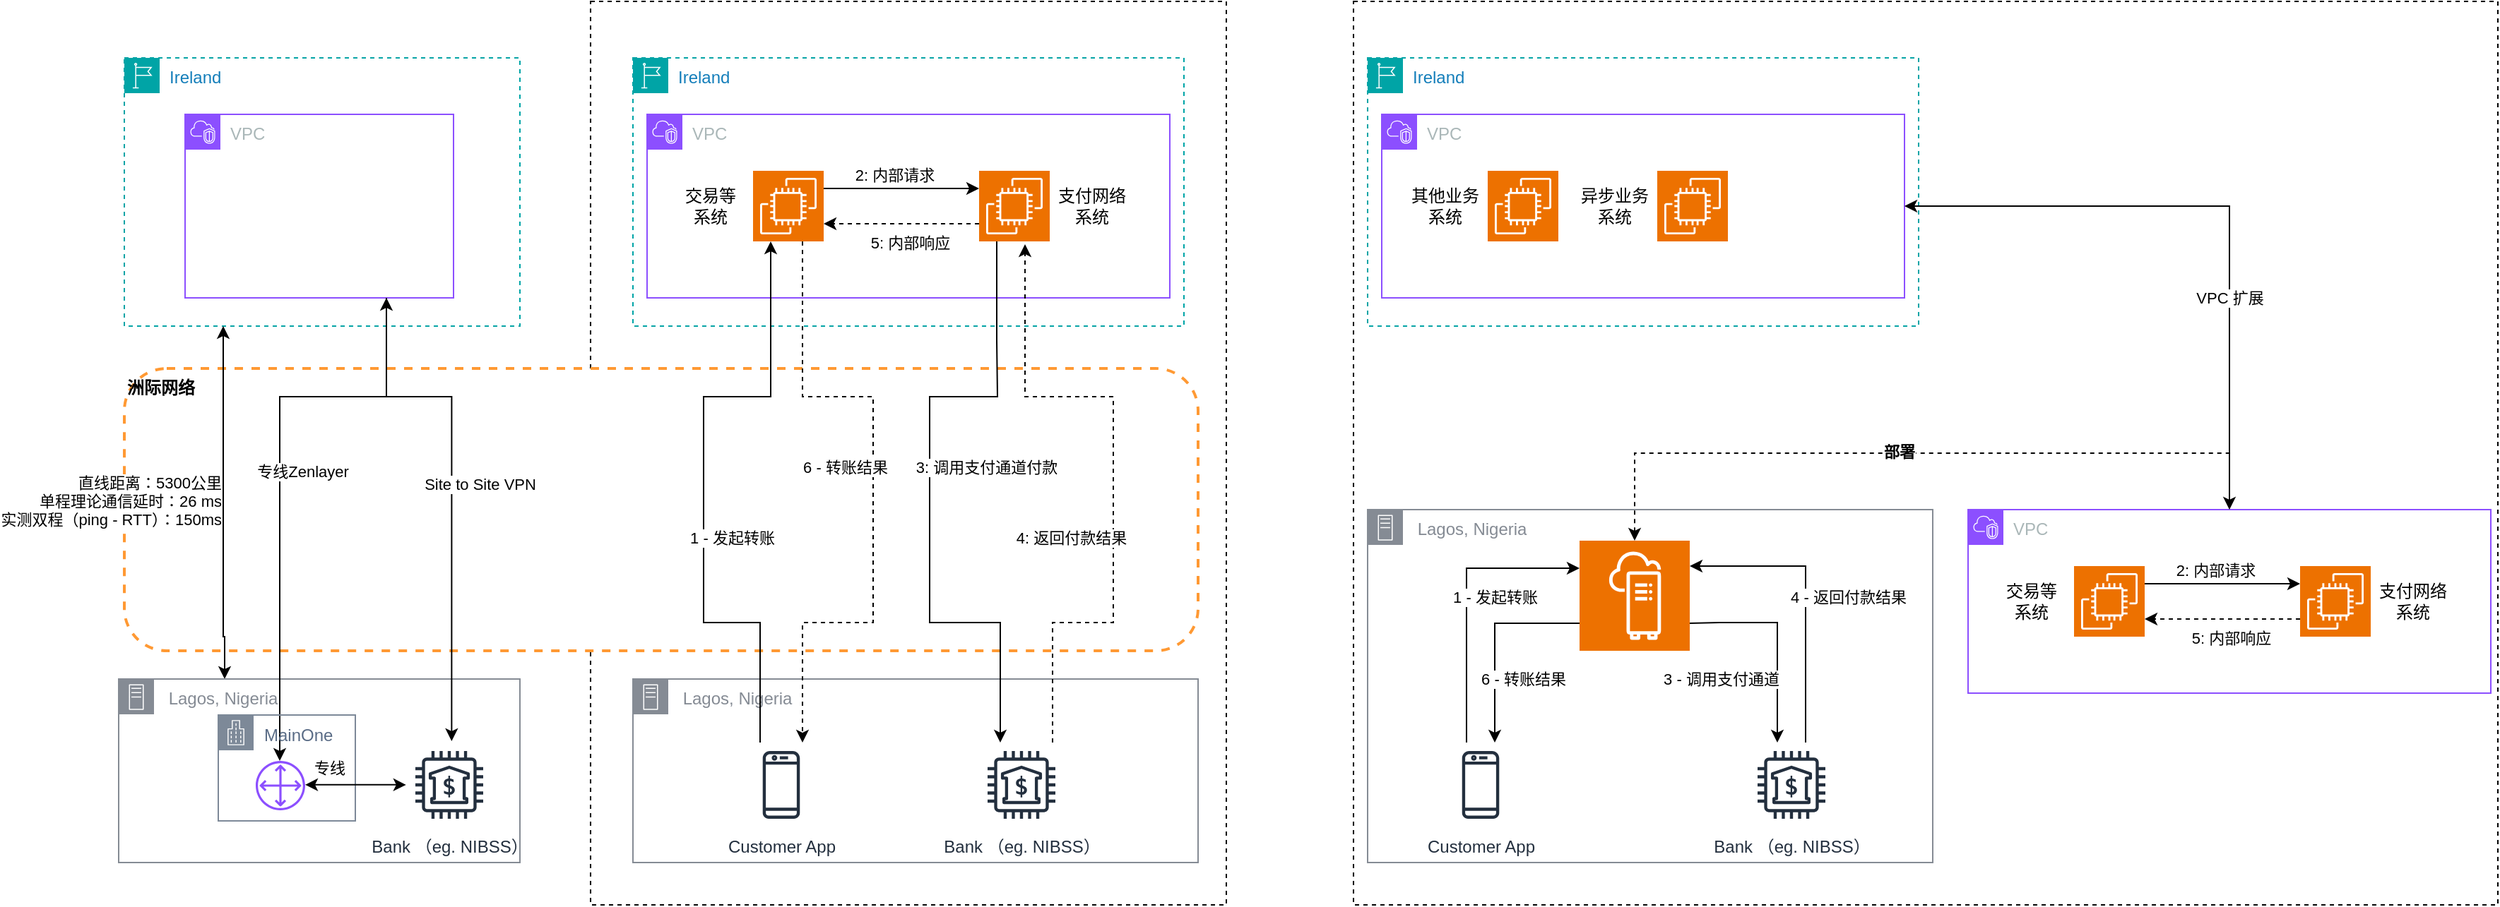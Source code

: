 <mxfile version="25.0.3">
  <diagram name="Page-1" id="vhnvMHrt_a1CEZoYM-v-">
    <mxGraphModel dx="1997" dy="628" grid="1" gridSize="10" guides="1" tooltips="1" connect="1" arrows="1" fold="1" page="1" pageScale="1" pageWidth="850" pageHeight="1100" math="0" shadow="0">
      <root>
        <mxCell id="0" />
        <mxCell id="1" parent="0" />
        <mxCell id="mci8jlUVSB_yOoJ_BDAq-101" value="" style="rounded=0;whiteSpace=wrap;html=1;dashed=1;" vertex="1" parent="1">
          <mxGeometry x="910" y="40" width="810" height="640" as="geometry" />
        </mxCell>
        <mxCell id="mci8jlUVSB_yOoJ_BDAq-66" value="Ireland" style="points=[[0,0],[0.25,0],[0.5,0],[0.75,0],[1,0],[1,0.25],[1,0.5],[1,0.75],[1,1],[0.75,1],[0.5,1],[0.25,1],[0,1],[0,0.75],[0,0.5],[0,0.25]];outlineConnect=0;gradientColor=none;html=1;whiteSpace=wrap;fontSize=12;fontStyle=0;container=1;pointerEvents=0;collapsible=0;recursiveResize=0;shape=mxgraph.aws4.group;grIcon=mxgraph.aws4.group_region;strokeColor=#00A4A6;fillColor=none;verticalAlign=top;align=left;spacingLeft=30;fontColor=#147EBA;dashed=1;" vertex="1" parent="1">
          <mxGeometry x="920" y="80" width="390" height="190" as="geometry" />
        </mxCell>
        <mxCell id="mci8jlUVSB_yOoJ_BDAq-84" value="VPC" style="points=[[0,0],[0.25,0],[0.5,0],[0.75,0],[1,0],[1,0.25],[1,0.5],[1,0.75],[1,1],[0.75,1],[0.5,1],[0.25,1],[0,1],[0,0.75],[0,0.5],[0,0.25]];outlineConnect=0;gradientColor=none;html=1;whiteSpace=wrap;fontSize=12;fontStyle=0;container=1;pointerEvents=0;collapsible=0;recursiveResize=0;shape=mxgraph.aws4.group;grIcon=mxgraph.aws4.group_vpc2;strokeColor=#8C4FFF;fillColor=none;verticalAlign=top;align=left;spacingLeft=30;fontColor=#AAB7B8;dashed=0;" vertex="1" parent="mci8jlUVSB_yOoJ_BDAq-66">
          <mxGeometry x="10" y="40" width="370" height="130" as="geometry" />
        </mxCell>
        <mxCell id="mci8jlUVSB_yOoJ_BDAq-85" value="" style="sketch=0;points=[[0,0,0],[0.25,0,0],[0.5,0,0],[0.75,0,0],[1,0,0],[0,1,0],[0.25,1,0],[0.5,1,0],[0.75,1,0],[1,1,0],[0,0.25,0],[0,0.5,0],[0,0.75,0],[1,0.25,0],[1,0.5,0],[1,0.75,0]];outlineConnect=0;fontColor=#232F3E;fillColor=#ED7100;strokeColor=#ffffff;dashed=0;verticalLabelPosition=bottom;verticalAlign=top;align=center;html=1;fontSize=12;fontStyle=0;aspect=fixed;shape=mxgraph.aws4.resourceIcon;resIcon=mxgraph.aws4.ec2;" vertex="1" parent="mci8jlUVSB_yOoJ_BDAq-84">
          <mxGeometry x="75" y="40" width="50" height="50" as="geometry" />
        </mxCell>
        <mxCell id="mci8jlUVSB_yOoJ_BDAq-92" value="其他业务系统" style="text;html=1;align=center;verticalAlign=middle;whiteSpace=wrap;rounded=0;" vertex="1" parent="mci8jlUVSB_yOoJ_BDAq-84">
          <mxGeometry x="15" y="50" width="60" height="30" as="geometry" />
        </mxCell>
        <mxCell id="mci8jlUVSB_yOoJ_BDAq-95" value="" style="sketch=0;points=[[0,0,0],[0.25,0,0],[0.5,0,0],[0.75,0,0],[1,0,0],[0,1,0],[0.25,1,0],[0.5,1,0],[0.75,1,0],[1,1,0],[0,0.25,0],[0,0.5,0],[0,0.75,0],[1,0.25,0],[1,0.5,0],[1,0.75,0]];outlineConnect=0;fontColor=#232F3E;fillColor=#ED7100;strokeColor=#ffffff;dashed=0;verticalLabelPosition=bottom;verticalAlign=top;align=center;html=1;fontSize=12;fontStyle=0;aspect=fixed;shape=mxgraph.aws4.resourceIcon;resIcon=mxgraph.aws4.ec2;" vertex="1" parent="mci8jlUVSB_yOoJ_BDAq-84">
          <mxGeometry x="195" y="40" width="50" height="50" as="geometry" />
        </mxCell>
        <mxCell id="mci8jlUVSB_yOoJ_BDAq-96" value="异步业务系统" style="text;html=1;align=center;verticalAlign=middle;whiteSpace=wrap;rounded=0;" vertex="1" parent="mci8jlUVSB_yOoJ_BDAq-84">
          <mxGeometry x="135" y="50" width="60" height="30" as="geometry" />
        </mxCell>
        <mxCell id="mci8jlUVSB_yOoJ_BDAq-100" value="" style="rounded=0;whiteSpace=wrap;html=1;dashed=1;" vertex="1" parent="1">
          <mxGeometry x="370" y="40" width="450" height="640" as="geometry" />
        </mxCell>
        <mxCell id="mci8jlUVSB_yOoJ_BDAq-36" value="洲际网络" style="rounded=1;whiteSpace=wrap;html=1;dashed=1;align=left;verticalAlign=top;fontStyle=1;strokeColor=#FF9933;strokeWidth=2;" vertex="1" parent="1">
          <mxGeometry x="40" y="300" width="760" height="200" as="geometry" />
        </mxCell>
        <mxCell id="mci8jlUVSB_yOoJ_BDAq-1" value="Ireland" style="points=[[0,0],[0.25,0],[0.5,0],[0.75,0],[1,0],[1,0.25],[1,0.5],[1,0.75],[1,1],[0.75,1],[0.5,1],[0.25,1],[0,1],[0,0.75],[0,0.5],[0,0.25]];outlineConnect=0;gradientColor=none;html=1;whiteSpace=wrap;fontSize=12;fontStyle=0;container=1;pointerEvents=0;collapsible=0;recursiveResize=0;shape=mxgraph.aws4.group;grIcon=mxgraph.aws4.group_region;strokeColor=#00A4A6;fillColor=none;verticalAlign=top;align=left;spacingLeft=30;fontColor=#147EBA;dashed=1;" vertex="1" parent="1">
          <mxGeometry x="40" y="80" width="280" height="190" as="geometry" />
        </mxCell>
        <mxCell id="mci8jlUVSB_yOoJ_BDAq-3" value="VPC" style="points=[[0,0],[0.25,0],[0.5,0],[0.75,0],[1,0],[1,0.25],[1,0.5],[1,0.75],[1,1],[0.75,1],[0.5,1],[0.25,1],[0,1],[0,0.75],[0,0.5],[0,0.25]];outlineConnect=0;gradientColor=none;html=1;whiteSpace=wrap;fontSize=12;fontStyle=0;container=1;pointerEvents=0;collapsible=0;recursiveResize=0;shape=mxgraph.aws4.group;grIcon=mxgraph.aws4.group_vpc2;strokeColor=#8C4FFF;fillColor=none;verticalAlign=top;align=left;spacingLeft=30;fontColor=#AAB7B8;dashed=0;" vertex="1" parent="mci8jlUVSB_yOoJ_BDAq-1">
          <mxGeometry x="43" y="40" width="190" height="130" as="geometry" />
        </mxCell>
        <mxCell id="mci8jlUVSB_yOoJ_BDAq-6" style="edgeStyle=orthogonalEdgeStyle;rounded=0;orthogonalLoop=1;jettySize=auto;html=1;entryX=0.25;entryY=1;entryDx=0;entryDy=0;startArrow=classic;startFill=1;" edge="1" parent="1" source="mci8jlUVSB_yOoJ_BDAq-5" target="mci8jlUVSB_yOoJ_BDAq-1">
          <mxGeometry relative="1" as="geometry">
            <mxPoint x="110.828" y="521.04" as="sourcePoint" />
            <mxPoint x="106.5" y="250.0" as="targetPoint" />
            <Array as="points">
              <mxPoint x="111" y="490" />
              <mxPoint x="110" y="490" />
            </Array>
          </mxGeometry>
        </mxCell>
        <mxCell id="mci8jlUVSB_yOoJ_BDAq-7" value="直线距离：5300公里&lt;div&gt;单程理论通信延时：26 ms&lt;/div&gt;&lt;div&gt;实测双程（ping - RTT）：150ms&lt;/div&gt;" style="edgeLabel;html=1;align=right;verticalAlign=middle;resizable=0;points=[];" vertex="1" connectable="0" parent="mci8jlUVSB_yOoJ_BDAq-6">
          <mxGeometry x="0.015" y="1" relative="1" as="geometry">
            <mxPoint as="offset" />
          </mxGeometry>
        </mxCell>
        <mxCell id="mci8jlUVSB_yOoJ_BDAq-5" value="&amp;nbsp;Lagos, Nigeria" style="sketch=0;outlineConnect=0;gradientColor=none;html=1;whiteSpace=wrap;fontSize=12;fontStyle=0;shape=mxgraph.aws4.group;grIcon=mxgraph.aws4.group_on_premise;strokeColor=#858B94;fillColor=none;verticalAlign=top;align=left;spacingLeft=30;fontColor=#858B94;dashed=0;" vertex="1" parent="1">
          <mxGeometry x="36" y="520" width="284" height="130" as="geometry" />
        </mxCell>
        <mxCell id="mci8jlUVSB_yOoJ_BDAq-8" value="Ireland" style="points=[[0,0],[0.25,0],[0.5,0],[0.75,0],[1,0],[1,0.25],[1,0.5],[1,0.75],[1,1],[0.75,1],[0.5,1],[0.25,1],[0,1],[0,0.75],[0,0.5],[0,0.25]];outlineConnect=0;gradientColor=none;html=1;whiteSpace=wrap;fontSize=12;fontStyle=0;container=1;pointerEvents=0;collapsible=0;recursiveResize=0;shape=mxgraph.aws4.group;grIcon=mxgraph.aws4.group_region;strokeColor=#00A4A6;fillColor=none;verticalAlign=top;align=left;spacingLeft=30;fontColor=#147EBA;dashed=1;" vertex="1" parent="1">
          <mxGeometry x="400" y="80" width="390" height="190" as="geometry" />
        </mxCell>
        <mxCell id="mci8jlUVSB_yOoJ_BDAq-9" value="VPC" style="points=[[0,0],[0.25,0],[0.5,0],[0.75,0],[1,0],[1,0.25],[1,0.5],[1,0.75],[1,1],[0.75,1],[0.5,1],[0.25,1],[0,1],[0,0.75],[0,0.5],[0,0.25]];outlineConnect=0;gradientColor=none;html=1;whiteSpace=wrap;fontSize=12;fontStyle=0;container=1;pointerEvents=0;collapsible=0;recursiveResize=0;shape=mxgraph.aws4.group;grIcon=mxgraph.aws4.group_vpc2;strokeColor=#8C4FFF;fillColor=none;verticalAlign=top;align=left;spacingLeft=30;fontColor=#AAB7B8;dashed=0;" vertex="1" parent="mci8jlUVSB_yOoJ_BDAq-8">
          <mxGeometry x="10" y="40" width="370" height="130" as="geometry" />
        </mxCell>
        <mxCell id="mci8jlUVSB_yOoJ_BDAq-19" value="" style="sketch=0;points=[[0,0,0],[0.25,0,0],[0.5,0,0],[0.75,0,0],[1,0,0],[0,1,0],[0.25,1,0],[0.5,1,0],[0.75,1,0],[1,1,0],[0,0.25,0],[0,0.5,0],[0,0.75,0],[1,0.25,0],[1,0.5,0],[1,0.75,0]];outlineConnect=0;fontColor=#232F3E;fillColor=#ED7100;strokeColor=#ffffff;dashed=0;verticalLabelPosition=bottom;verticalAlign=top;align=center;html=1;fontSize=12;fontStyle=0;aspect=fixed;shape=mxgraph.aws4.resourceIcon;resIcon=mxgraph.aws4.ec2;" vertex="1" parent="mci8jlUVSB_yOoJ_BDAq-9">
          <mxGeometry x="75" y="40" width="50" height="50" as="geometry" />
        </mxCell>
        <mxCell id="mci8jlUVSB_yOoJ_BDAq-20" value="" style="sketch=0;points=[[0,0,0],[0.25,0,0],[0.5,0,0],[0.75,0,0],[1,0,0],[0,1,0],[0.25,1,0],[0.5,1,0],[0.75,1,0],[1,1,0],[0,0.25,0],[0,0.5,0],[0,0.75,0],[1,0.25,0],[1,0.5,0],[1,0.75,0]];outlineConnect=0;fontColor=#232F3E;fillColor=#ED7100;strokeColor=#ffffff;dashed=0;verticalLabelPosition=bottom;verticalAlign=top;align=center;html=1;fontSize=12;fontStyle=0;aspect=fixed;shape=mxgraph.aws4.resourceIcon;resIcon=mxgraph.aws4.ec2;" vertex="1" parent="mci8jlUVSB_yOoJ_BDAq-9">
          <mxGeometry x="235" y="40" width="50" height="50" as="geometry" />
        </mxCell>
        <mxCell id="mci8jlUVSB_yOoJ_BDAq-23" style="edgeStyle=orthogonalEdgeStyle;rounded=0;orthogonalLoop=1;jettySize=auto;html=1;entryX=0;entryY=0.25;entryDx=0;entryDy=0;entryPerimeter=0;exitX=1;exitY=0.25;exitDx=0;exitDy=0;exitPerimeter=0;" edge="1" parent="mci8jlUVSB_yOoJ_BDAq-9" source="mci8jlUVSB_yOoJ_BDAq-19" target="mci8jlUVSB_yOoJ_BDAq-20">
          <mxGeometry relative="1" as="geometry" />
        </mxCell>
        <mxCell id="mci8jlUVSB_yOoJ_BDAq-25" value="2: 内部请求" style="edgeLabel;html=1;align=center;verticalAlign=middle;resizable=0;points=[];" vertex="1" connectable="0" parent="mci8jlUVSB_yOoJ_BDAq-23">
          <mxGeometry x="-0.236" relative="1" as="geometry">
            <mxPoint x="8" y="-10" as="offset" />
          </mxGeometry>
        </mxCell>
        <mxCell id="mci8jlUVSB_yOoJ_BDAq-29" style="edgeStyle=orthogonalEdgeStyle;rounded=0;orthogonalLoop=1;jettySize=auto;html=1;entryX=1;entryY=0.75;entryDx=0;entryDy=0;entryPerimeter=0;exitX=0;exitY=0.75;exitDx=0;exitDy=0;exitPerimeter=0;dashed=1;" edge="1" parent="mci8jlUVSB_yOoJ_BDAq-9" source="mci8jlUVSB_yOoJ_BDAq-20" target="mci8jlUVSB_yOoJ_BDAq-19">
          <mxGeometry relative="1" as="geometry" />
        </mxCell>
        <mxCell id="mci8jlUVSB_yOoJ_BDAq-30" value="5: 内部响应" style="edgeLabel;html=1;align=center;verticalAlign=middle;resizable=0;points=[];" vertex="1" connectable="0" parent="mci8jlUVSB_yOoJ_BDAq-29">
          <mxGeometry x="0.191" y="-1" relative="1" as="geometry">
            <mxPoint x="16" y="14" as="offset" />
          </mxGeometry>
        </mxCell>
        <mxCell id="mci8jlUVSB_yOoJ_BDAq-31" value="支付网络系统" style="text;html=1;align=center;verticalAlign=middle;whiteSpace=wrap;rounded=0;" vertex="1" parent="mci8jlUVSB_yOoJ_BDAq-9">
          <mxGeometry x="285" y="50" width="60" height="30" as="geometry" />
        </mxCell>
        <mxCell id="mci8jlUVSB_yOoJ_BDAq-32" value="交易等&lt;div&gt;系统&lt;/div&gt;" style="text;html=1;align=center;verticalAlign=middle;whiteSpace=wrap;rounded=0;" vertex="1" parent="mci8jlUVSB_yOoJ_BDAq-9">
          <mxGeometry x="15" y="50" width="60" height="30" as="geometry" />
        </mxCell>
        <mxCell id="mci8jlUVSB_yOoJ_BDAq-12" value="&amp;nbsp;Lagos, Nigeria" style="sketch=0;outlineConnect=0;gradientColor=none;html=1;whiteSpace=wrap;fontSize=12;fontStyle=0;shape=mxgraph.aws4.group;grIcon=mxgraph.aws4.group_on_premise;strokeColor=#858B94;fillColor=none;verticalAlign=top;align=left;spacingLeft=30;fontColor=#858B94;dashed=0;" vertex="1" parent="1">
          <mxGeometry x="400" y="520" width="400" height="130" as="geometry" />
        </mxCell>
        <mxCell id="mci8jlUVSB_yOoJ_BDAq-13" value="Customer App" style="sketch=0;outlineConnect=0;fontColor=#232F3E;gradientColor=none;strokeColor=#232F3E;fillColor=#ffffff;dashed=0;verticalLabelPosition=bottom;verticalAlign=top;align=center;html=1;fontSize=12;fontStyle=0;aspect=fixed;shape=mxgraph.aws4.resourceIcon;resIcon=mxgraph.aws4.mobile_client;" vertex="1" parent="1">
          <mxGeometry x="475" y="565" width="60" height="60" as="geometry" />
        </mxCell>
        <mxCell id="mci8jlUVSB_yOoJ_BDAq-14" value="Bank （eg. NIBSS）" style="sketch=0;outlineConnect=0;fontColor=#232F3E;gradientColor=none;strokeColor=#232F3E;fillColor=#ffffff;dashed=0;verticalLabelPosition=bottom;verticalAlign=top;align=center;html=1;fontSize=12;fontStyle=0;aspect=fixed;shape=mxgraph.aws4.resourceIcon;resIcon=mxgraph.aws4.bank;" vertex="1" parent="1">
          <mxGeometry x="645" y="565" width="60" height="60" as="geometry" />
        </mxCell>
        <mxCell id="mci8jlUVSB_yOoJ_BDAq-21" style="edgeStyle=orthogonalEdgeStyle;rounded=0;orthogonalLoop=1;jettySize=auto;html=1;entryX=0.25;entryY=1;entryDx=0;entryDy=0;entryPerimeter=0;" edge="1" parent="1" source="mci8jlUVSB_yOoJ_BDAq-13" target="mci8jlUVSB_yOoJ_BDAq-19">
          <mxGeometry relative="1" as="geometry">
            <Array as="points">
              <mxPoint x="490" y="480" />
              <mxPoint x="450" y="480" />
              <mxPoint x="450" y="320" />
              <mxPoint x="498" y="320" />
            </Array>
          </mxGeometry>
        </mxCell>
        <mxCell id="mci8jlUVSB_yOoJ_BDAq-22" value="1 - 发起转账" style="edgeLabel;html=1;align=center;verticalAlign=middle;resizable=0;points=[];" vertex="1" connectable="0" parent="mci8jlUVSB_yOoJ_BDAq-21">
          <mxGeometry x="-0.104" y="-1" relative="1" as="geometry">
            <mxPoint x="19" y="13" as="offset" />
          </mxGeometry>
        </mxCell>
        <mxCell id="mci8jlUVSB_yOoJ_BDAq-24" style="edgeStyle=orthogonalEdgeStyle;rounded=0;orthogonalLoop=1;jettySize=auto;html=1;exitX=0.25;exitY=1;exitDx=0;exitDy=0;exitPerimeter=0;" edge="1" parent="1" source="mci8jlUVSB_yOoJ_BDAq-20" target="mci8jlUVSB_yOoJ_BDAq-14">
          <mxGeometry relative="1" as="geometry">
            <Array as="points">
              <mxPoint x="657" y="280" />
              <mxPoint x="658" y="280" />
              <mxPoint x="658" y="320" />
              <mxPoint x="610" y="320" />
              <mxPoint x="610" y="480" />
              <mxPoint x="660" y="480" />
            </Array>
          </mxGeometry>
        </mxCell>
        <mxCell id="mci8jlUVSB_yOoJ_BDAq-26" value="3: 调用支付通道付款" style="edgeLabel;html=1;align=center;verticalAlign=middle;resizable=0;points=[];" vertex="1" connectable="0" parent="mci8jlUVSB_yOoJ_BDAq-24">
          <mxGeometry x="0.092" y="1" relative="1" as="geometry">
            <mxPoint x="39" y="-39" as="offset" />
          </mxGeometry>
        </mxCell>
        <mxCell id="mci8jlUVSB_yOoJ_BDAq-27" style="edgeStyle=orthogonalEdgeStyle;rounded=0;orthogonalLoop=1;jettySize=auto;html=1;entryX=0.75;entryY=1;entryDx=0;entryDy=0;entryPerimeter=0;dashed=1;" edge="1" parent="1" source="mci8jlUVSB_yOoJ_BDAq-14">
          <mxGeometry relative="1" as="geometry">
            <mxPoint x="697" y="592" as="sourcePoint" />
            <mxPoint x="677.5" y="212" as="targetPoint" />
            <Array as="points">
              <mxPoint x="697" y="480" />
              <mxPoint x="740" y="480" />
              <mxPoint x="740" y="320" />
              <mxPoint x="677" y="320" />
            </Array>
          </mxGeometry>
        </mxCell>
        <mxCell id="mci8jlUVSB_yOoJ_BDAq-28" value="4: 返回付款结果" style="edgeLabel;html=1;align=center;verticalAlign=middle;resizable=0;points=[];" vertex="1" connectable="0" parent="mci8jlUVSB_yOoJ_BDAq-27">
          <mxGeometry x="-0.278" y="2" relative="1" as="geometry">
            <mxPoint x="-28" y="-23" as="offset" />
          </mxGeometry>
        </mxCell>
        <mxCell id="mci8jlUVSB_yOoJ_BDAq-33" style="edgeStyle=orthogonalEdgeStyle;rounded=0;orthogonalLoop=1;jettySize=auto;html=1;dashed=1;" edge="1" parent="1" source="mci8jlUVSB_yOoJ_BDAq-19" target="mci8jlUVSB_yOoJ_BDAq-13">
          <mxGeometry relative="1" as="geometry">
            <mxPoint x="530" y="500" as="targetPoint" />
            <Array as="points">
              <mxPoint x="520" y="320" />
              <mxPoint x="570" y="320" />
              <mxPoint x="570" y="480" />
              <mxPoint x="520" y="480" />
            </Array>
          </mxGeometry>
        </mxCell>
        <mxCell id="mci8jlUVSB_yOoJ_BDAq-35" value="6 - 转账结果" style="edgeLabel;html=1;align=center;verticalAlign=middle;resizable=0;points=[];" vertex="1" connectable="0" parent="mci8jlUVSB_yOoJ_BDAq-33">
          <mxGeometry x="-0.038" y="1" relative="1" as="geometry">
            <mxPoint x="-21" y="-9" as="offset" />
          </mxGeometry>
        </mxCell>
        <mxCell id="mci8jlUVSB_yOoJ_BDAq-37" style="edgeStyle=orthogonalEdgeStyle;rounded=0;orthogonalLoop=1;jettySize=auto;html=1;exitX=0.75;exitY=1;exitDx=0;exitDy=0;startArrow=classic;startFill=1;" edge="1" parent="1" source="mci8jlUVSB_yOoJ_BDAq-3" target="mci8jlUVSB_yOoJ_BDAq-44">
          <mxGeometry relative="1" as="geometry">
            <Array as="points">
              <mxPoint x="225" y="320" />
              <mxPoint x="150" y="320" />
            </Array>
          </mxGeometry>
        </mxCell>
        <mxCell id="mci8jlUVSB_yOoJ_BDAq-40" value="专线Zenlayer" style="edgeLabel;html=1;align=center;verticalAlign=middle;resizable=0;points=[];" vertex="1" connectable="0" parent="mci8jlUVSB_yOoJ_BDAq-37">
          <mxGeometry x="-0.054" y="-1" relative="1" as="geometry">
            <mxPoint x="17" y="7" as="offset" />
          </mxGeometry>
        </mxCell>
        <mxCell id="mci8jlUVSB_yOoJ_BDAq-38" style="edgeStyle=orthogonalEdgeStyle;rounded=0;orthogonalLoop=1;jettySize=auto;html=1;exitX=0.75;exitY=1;exitDx=0;exitDy=0;entryX=0.528;entryY=-0.017;entryDx=0;entryDy=0;entryPerimeter=0;" edge="1" parent="1" source="mci8jlUVSB_yOoJ_BDAq-3" target="mci8jlUVSB_yOoJ_BDAq-43">
          <mxGeometry relative="1" as="geometry">
            <mxPoint x="196.5" y="250" as="sourcePoint" />
            <mxPoint x="198" y="520" as="targetPoint" />
            <Array as="points">
              <mxPoint x="225" y="320" />
              <mxPoint x="272" y="320" />
            </Array>
          </mxGeometry>
        </mxCell>
        <mxCell id="mci8jlUVSB_yOoJ_BDAq-41" value="&amp;nbsp;Site to Site VPN" style="edgeLabel;html=1;align=center;verticalAlign=middle;resizable=0;points=[];" vertex="1" connectable="0" parent="mci8jlUVSB_yOoJ_BDAq-38">
          <mxGeometry x="-0.057" relative="1" as="geometry">
            <mxPoint x="18" y="8" as="offset" />
          </mxGeometry>
        </mxCell>
        <mxCell id="mci8jlUVSB_yOoJ_BDAq-39" value="MainOne" style="points=[[0,0],[0.25,0],[0.5,0],[0.75,0],[1,0],[1,0.25],[1,0.5],[1,0.75],[1,1],[0.75,1],[0.5,1],[0.25,1],[0,1],[0,0.75],[0,0.5],[0,0.25]];outlineConnect=0;gradientColor=none;html=1;whiteSpace=wrap;fontSize=12;fontStyle=0;container=1;pointerEvents=0;collapsible=0;recursiveResize=0;shape=mxgraph.aws4.group;grIcon=mxgraph.aws4.group_corporate_data_center;strokeColor=#7D8998;fillColor=none;verticalAlign=top;align=left;spacingLeft=30;fontColor=#5A6C86;dashed=0;" vertex="1" parent="1">
          <mxGeometry x="106.5" y="545.5" width="97" height="75" as="geometry" />
        </mxCell>
        <mxCell id="mci8jlUVSB_yOoJ_BDAq-44" value="" style="sketch=0;outlineConnect=0;fontColor=#232F3E;gradientColor=none;fillColor=#8C4FFF;strokeColor=none;dashed=0;verticalLabelPosition=bottom;verticalAlign=top;align=center;html=1;fontSize=12;fontStyle=0;aspect=fixed;pointerEvents=1;shape=mxgraph.aws4.customer_gateway;" vertex="1" parent="mci8jlUVSB_yOoJ_BDAq-39">
          <mxGeometry x="26.5" y="32.5" width="35" height="35" as="geometry" />
        </mxCell>
        <mxCell id="mci8jlUVSB_yOoJ_BDAq-43" value="Bank （eg. NIBSS）" style="sketch=0;outlineConnect=0;fontColor=#232F3E;gradientColor=none;strokeColor=#232F3E;fillColor=#ffffff;dashed=0;verticalLabelPosition=bottom;verticalAlign=top;align=center;html=1;fontSize=12;fontStyle=0;aspect=fixed;shape=mxgraph.aws4.resourceIcon;resIcon=mxgraph.aws4.bank;" vertex="1" parent="1">
          <mxGeometry x="240" y="565" width="60" height="60" as="geometry" />
        </mxCell>
        <mxCell id="mci8jlUVSB_yOoJ_BDAq-45" style="edgeStyle=orthogonalEdgeStyle;rounded=0;orthogonalLoop=1;jettySize=auto;html=1;entryX=-0.01;entryY=0.499;entryDx=0;entryDy=0;entryPerimeter=0;startArrow=classic;startFill=1;" edge="1" parent="1" source="mci8jlUVSB_yOoJ_BDAq-44" target="mci8jlUVSB_yOoJ_BDAq-43">
          <mxGeometry relative="1" as="geometry">
            <Array as="points">
              <mxPoint x="220" y="596" />
            </Array>
          </mxGeometry>
        </mxCell>
        <mxCell id="mci8jlUVSB_yOoJ_BDAq-46" value="专线" style="edgeLabel;html=1;align=center;verticalAlign=middle;resizable=0;points=[];" vertex="1" connectable="0" parent="mci8jlUVSB_yOoJ_BDAq-45">
          <mxGeometry x="-0.066" relative="1" as="geometry">
            <mxPoint x="-17" y="-12" as="offset" />
          </mxGeometry>
        </mxCell>
        <mxCell id="mci8jlUVSB_yOoJ_BDAq-47" value="&amp;nbsp;Lagos, Nigeria" style="sketch=0;outlineConnect=0;gradientColor=none;html=1;whiteSpace=wrap;fontSize=12;fontStyle=0;shape=mxgraph.aws4.group;grIcon=mxgraph.aws4.group_on_premise;strokeColor=#858B94;fillColor=none;verticalAlign=top;align=left;spacingLeft=30;fontColor=#858B94;dashed=0;" vertex="1" parent="1">
          <mxGeometry x="920" y="400" width="400" height="250" as="geometry" />
        </mxCell>
        <mxCell id="mci8jlUVSB_yOoJ_BDAq-49" value="Bank （eg. NIBSS）" style="sketch=0;outlineConnect=0;fontColor=#232F3E;gradientColor=none;strokeColor=#232F3E;fillColor=#ffffff;dashed=0;verticalLabelPosition=bottom;verticalAlign=top;align=center;html=1;fontSize=12;fontStyle=0;aspect=fixed;shape=mxgraph.aws4.resourceIcon;resIcon=mxgraph.aws4.bank;" vertex="1" parent="1">
          <mxGeometry x="1190" y="565" width="60" height="60" as="geometry" />
        </mxCell>
        <mxCell id="mci8jlUVSB_yOoJ_BDAq-52" style="edgeStyle=orthogonalEdgeStyle;rounded=0;orthogonalLoop=1;jettySize=auto;html=1;startArrow=classic;startFill=1;endArrow=none;endFill=0;" edge="1" parent="1" source="mci8jlUVSB_yOoJ_BDAq-50" target="mci8jlUVSB_yOoJ_BDAq-49">
          <mxGeometry relative="1" as="geometry">
            <Array as="points">
              <mxPoint x="1230" y="440" />
            </Array>
          </mxGeometry>
        </mxCell>
        <mxCell id="mci8jlUVSB_yOoJ_BDAq-82" value="4 - 返回付款结果" style="edgeLabel;html=1;align=center;verticalAlign=middle;resizable=0;points=[];" vertex="1" connectable="0" parent="mci8jlUVSB_yOoJ_BDAq-52">
          <mxGeometry x="0.222" y="2" relative="1" as="geometry">
            <mxPoint x="28" y="-23" as="offset" />
          </mxGeometry>
        </mxCell>
        <mxCell id="mci8jlUVSB_yOoJ_BDAq-76" style="edgeStyle=orthogonalEdgeStyle;rounded=0;orthogonalLoop=1;jettySize=auto;html=1;entryX=0.5;entryY=0;entryDx=0;entryDy=0;dashed=1;startArrow=classic;startFill=1;endArrow=none;endFill=0;" edge="1" parent="1" source="mci8jlUVSB_yOoJ_BDAq-50" target="mci8jlUVSB_yOoJ_BDAq-67">
          <mxGeometry relative="1" as="geometry">
            <Array as="points">
              <mxPoint x="1109" y="360" />
              <mxPoint x="1530" y="360" />
            </Array>
          </mxGeometry>
        </mxCell>
        <mxCell id="mci8jlUVSB_yOoJ_BDAq-77" value="&lt;b&gt;部署&lt;/b&gt;" style="edgeLabel;html=1;align=center;verticalAlign=middle;resizable=0;points=[];" vertex="1" connectable="0" parent="mci8jlUVSB_yOoJ_BDAq-76">
          <mxGeometry x="-0.05" y="1" relative="1" as="geometry">
            <mxPoint as="offset" />
          </mxGeometry>
        </mxCell>
        <mxCell id="mci8jlUVSB_yOoJ_BDAq-50" value="" style="sketch=0;points=[[0,0,0],[0.25,0,0],[0.5,0,0],[0.75,0,0],[1,0,0],[0,1,0],[0.25,1,0],[0.5,1,0],[0.75,1,0],[1,1,0],[0,0.25,0],[0,0.5,0],[0,0.75,0],[1,0.25,0],[1,0.5,0],[1,0.75,0]];outlineConnect=0;fontColor=#232F3E;fillColor=#ED7100;strokeColor=#ffffff;dashed=0;verticalLabelPosition=bottom;verticalAlign=top;align=center;html=1;fontSize=12;fontStyle=0;aspect=fixed;shape=mxgraph.aws4.resourceIcon;resIcon=mxgraph.aws4.outposts;" vertex="1" parent="1">
          <mxGeometry x="1070" y="422" width="78" height="78" as="geometry" />
        </mxCell>
        <mxCell id="mci8jlUVSB_yOoJ_BDAq-51" style="edgeStyle=orthogonalEdgeStyle;rounded=0;orthogonalLoop=1;jettySize=auto;html=1;entryX=0;entryY=0.25;entryDx=0;entryDy=0;entryPerimeter=0;" edge="1" parent="1" source="mci8jlUVSB_yOoJ_BDAq-48">
          <mxGeometry relative="1" as="geometry">
            <mxPoint x="995" y="595" as="sourcePoint" />
            <mxPoint x="1070" y="441.5" as="targetPoint" />
            <Array as="points">
              <mxPoint x="990" y="442" />
            </Array>
          </mxGeometry>
        </mxCell>
        <mxCell id="mci8jlUVSB_yOoJ_BDAq-78" value="1 - 发起转账" style="edgeLabel;html=1;align=center;verticalAlign=middle;resizable=0;points=[];" vertex="1" connectable="0" parent="mci8jlUVSB_yOoJ_BDAq-51">
          <mxGeometry x="0.006" y="1" relative="1" as="geometry">
            <mxPoint x="21" y="-1" as="offset" />
          </mxGeometry>
        </mxCell>
        <mxCell id="mci8jlUVSB_yOoJ_BDAq-53" style="edgeStyle=orthogonalEdgeStyle;rounded=0;orthogonalLoop=1;jettySize=auto;html=1;entryX=1;entryY=0.75;entryDx=0;entryDy=0;entryPerimeter=0;startArrow=classic;startFill=1;endArrow=none;endFill=0;" edge="1" parent="1" source="mci8jlUVSB_yOoJ_BDAq-49" target="mci8jlUVSB_yOoJ_BDAq-50">
          <mxGeometry relative="1" as="geometry">
            <Array as="points">
              <mxPoint x="1210" y="480" />
              <mxPoint x="1169" y="480" />
            </Array>
          </mxGeometry>
        </mxCell>
        <mxCell id="mci8jlUVSB_yOoJ_BDAq-83" value="3 - 调用支付通道" style="edgeLabel;html=1;align=center;verticalAlign=middle;resizable=0;points=[];" vertex="1" connectable="0" parent="mci8jlUVSB_yOoJ_BDAq-53">
          <mxGeometry x="-0.377" y="1" relative="1" as="geometry">
            <mxPoint x="-39" y="1" as="offset" />
          </mxGeometry>
        </mxCell>
        <mxCell id="mci8jlUVSB_yOoJ_BDAq-54" style="edgeStyle=orthogonalEdgeStyle;rounded=0;orthogonalLoop=1;jettySize=auto;html=1;exitX=0;exitY=0.75;exitDx=0;exitDy=0;exitPerimeter=0;" edge="1" parent="1" source="mci8jlUVSB_yOoJ_BDAq-50" target="mci8jlUVSB_yOoJ_BDAq-48">
          <mxGeometry relative="1" as="geometry">
            <Array as="points">
              <mxPoint x="1010" y="480" />
            </Array>
          </mxGeometry>
        </mxCell>
        <mxCell id="mci8jlUVSB_yOoJ_BDAq-79" value="6 - 转账结果" style="edgeLabel;html=1;align=center;verticalAlign=middle;resizable=0;points=[];" vertex="1" connectable="0" parent="mci8jlUVSB_yOoJ_BDAq-54">
          <mxGeometry x="0.378" y="-1" relative="1" as="geometry">
            <mxPoint x="21" as="offset" />
          </mxGeometry>
        </mxCell>
        <mxCell id="mci8jlUVSB_yOoJ_BDAq-48" value="Customer App" style="sketch=0;outlineConnect=0;fontColor=#232F3E;gradientColor=none;strokeColor=#232F3E;fillColor=#ffffff;dashed=0;verticalLabelPosition=bottom;verticalAlign=top;align=center;html=1;fontSize=12;fontStyle=0;aspect=fixed;shape=mxgraph.aws4.resourceIcon;resIcon=mxgraph.aws4.mobile_client;" vertex="1" parent="1">
          <mxGeometry x="970" y="565" width="60" height="60" as="geometry" />
        </mxCell>
        <mxCell id="mci8jlUVSB_yOoJ_BDAq-67" value="VPC" style="points=[[0,0],[0.25,0],[0.5,0],[0.75,0],[1,0],[1,0.25],[1,0.5],[1,0.75],[1,1],[0.75,1],[0.5,1],[0.25,1],[0,1],[0,0.75],[0,0.5],[0,0.25]];outlineConnect=0;gradientColor=none;html=1;whiteSpace=wrap;fontSize=12;fontStyle=0;container=1;pointerEvents=0;collapsible=0;recursiveResize=0;shape=mxgraph.aws4.group;grIcon=mxgraph.aws4.group_vpc2;strokeColor=#8C4FFF;fillColor=none;verticalAlign=top;align=left;spacingLeft=30;fontColor=#AAB7B8;dashed=0;" vertex="1" parent="1">
          <mxGeometry x="1345" y="400" width="370" height="130" as="geometry" />
        </mxCell>
        <mxCell id="mci8jlUVSB_yOoJ_BDAq-68" value="" style="sketch=0;points=[[0,0,0],[0.25,0,0],[0.5,0,0],[0.75,0,0],[1,0,0],[0,1,0],[0.25,1,0],[0.5,1,0],[0.75,1,0],[1,1,0],[0,0.25,0],[0,0.5,0],[0,0.75,0],[1,0.25,0],[1,0.5,0],[1,0.75,0]];outlineConnect=0;fontColor=#232F3E;fillColor=#ED7100;strokeColor=#ffffff;dashed=0;verticalLabelPosition=bottom;verticalAlign=top;align=center;html=1;fontSize=12;fontStyle=0;aspect=fixed;shape=mxgraph.aws4.resourceIcon;resIcon=mxgraph.aws4.ec2;" vertex="1" parent="mci8jlUVSB_yOoJ_BDAq-67">
          <mxGeometry x="75" y="40" width="50" height="50" as="geometry" />
        </mxCell>
        <mxCell id="mci8jlUVSB_yOoJ_BDAq-69" value="" style="sketch=0;points=[[0,0,0],[0.25,0,0],[0.5,0,0],[0.75,0,0],[1,0,0],[0,1,0],[0.25,1,0],[0.5,1,0],[0.75,1,0],[1,1,0],[0,0.25,0],[0,0.5,0],[0,0.75,0],[1,0.25,0],[1,0.5,0],[1,0.75,0]];outlineConnect=0;fontColor=#232F3E;fillColor=#ED7100;strokeColor=#ffffff;dashed=0;verticalLabelPosition=bottom;verticalAlign=top;align=center;html=1;fontSize=12;fontStyle=0;aspect=fixed;shape=mxgraph.aws4.resourceIcon;resIcon=mxgraph.aws4.ec2;" vertex="1" parent="mci8jlUVSB_yOoJ_BDAq-67">
          <mxGeometry x="235" y="40" width="50" height="50" as="geometry" />
        </mxCell>
        <mxCell id="mci8jlUVSB_yOoJ_BDAq-70" style="edgeStyle=orthogonalEdgeStyle;rounded=0;orthogonalLoop=1;jettySize=auto;html=1;entryX=0;entryY=0.25;entryDx=0;entryDy=0;entryPerimeter=0;exitX=1;exitY=0.25;exitDx=0;exitDy=0;exitPerimeter=0;" edge="1" parent="mci8jlUVSB_yOoJ_BDAq-67" source="mci8jlUVSB_yOoJ_BDAq-68" target="mci8jlUVSB_yOoJ_BDAq-69">
          <mxGeometry relative="1" as="geometry" />
        </mxCell>
        <mxCell id="mci8jlUVSB_yOoJ_BDAq-71" value="2: 内部请求" style="edgeLabel;html=1;align=center;verticalAlign=middle;resizable=0;points=[];" vertex="1" connectable="0" parent="mci8jlUVSB_yOoJ_BDAq-70">
          <mxGeometry x="-0.236" relative="1" as="geometry">
            <mxPoint x="8" y="-10" as="offset" />
          </mxGeometry>
        </mxCell>
        <mxCell id="mci8jlUVSB_yOoJ_BDAq-72" style="edgeStyle=orthogonalEdgeStyle;rounded=0;orthogonalLoop=1;jettySize=auto;html=1;entryX=1;entryY=0.75;entryDx=0;entryDy=0;entryPerimeter=0;exitX=0;exitY=0.75;exitDx=0;exitDy=0;exitPerimeter=0;dashed=1;" edge="1" parent="mci8jlUVSB_yOoJ_BDAq-67" source="mci8jlUVSB_yOoJ_BDAq-69" target="mci8jlUVSB_yOoJ_BDAq-68">
          <mxGeometry relative="1" as="geometry" />
        </mxCell>
        <mxCell id="mci8jlUVSB_yOoJ_BDAq-73" value="5: 内部响应" style="edgeLabel;html=1;align=center;verticalAlign=middle;resizable=0;points=[];" vertex="1" connectable="0" parent="mci8jlUVSB_yOoJ_BDAq-72">
          <mxGeometry x="0.191" y="-1" relative="1" as="geometry">
            <mxPoint x="16" y="14" as="offset" />
          </mxGeometry>
        </mxCell>
        <mxCell id="mci8jlUVSB_yOoJ_BDAq-74" value="支付网络系统" style="text;html=1;align=center;verticalAlign=middle;whiteSpace=wrap;rounded=0;" vertex="1" parent="mci8jlUVSB_yOoJ_BDAq-67">
          <mxGeometry x="285" y="50" width="60" height="30" as="geometry" />
        </mxCell>
        <mxCell id="mci8jlUVSB_yOoJ_BDAq-75" value="交易等&lt;div&gt;系统&lt;/div&gt;" style="text;html=1;align=center;verticalAlign=middle;whiteSpace=wrap;rounded=0;" vertex="1" parent="mci8jlUVSB_yOoJ_BDAq-67">
          <mxGeometry x="15" y="50" width="60" height="30" as="geometry" />
        </mxCell>
        <mxCell id="mci8jlUVSB_yOoJ_BDAq-97" style="edgeStyle=orthogonalEdgeStyle;rounded=0;orthogonalLoop=1;jettySize=auto;html=1;entryX=0.5;entryY=0;entryDx=0;entryDy=0;startArrow=classic;startFill=1;" edge="1" parent="1" source="mci8jlUVSB_yOoJ_BDAq-84" target="mci8jlUVSB_yOoJ_BDAq-67">
          <mxGeometry relative="1" as="geometry" />
        </mxCell>
        <mxCell id="mci8jlUVSB_yOoJ_BDAq-98" value="VPC 扩展" style="edgeLabel;html=1;align=center;verticalAlign=middle;resizable=0;points=[];" vertex="1" connectable="0" parent="mci8jlUVSB_yOoJ_BDAq-97">
          <mxGeometry x="0.324" relative="1" as="geometry">
            <mxPoint as="offset" />
          </mxGeometry>
        </mxCell>
      </root>
    </mxGraphModel>
  </diagram>
</mxfile>
